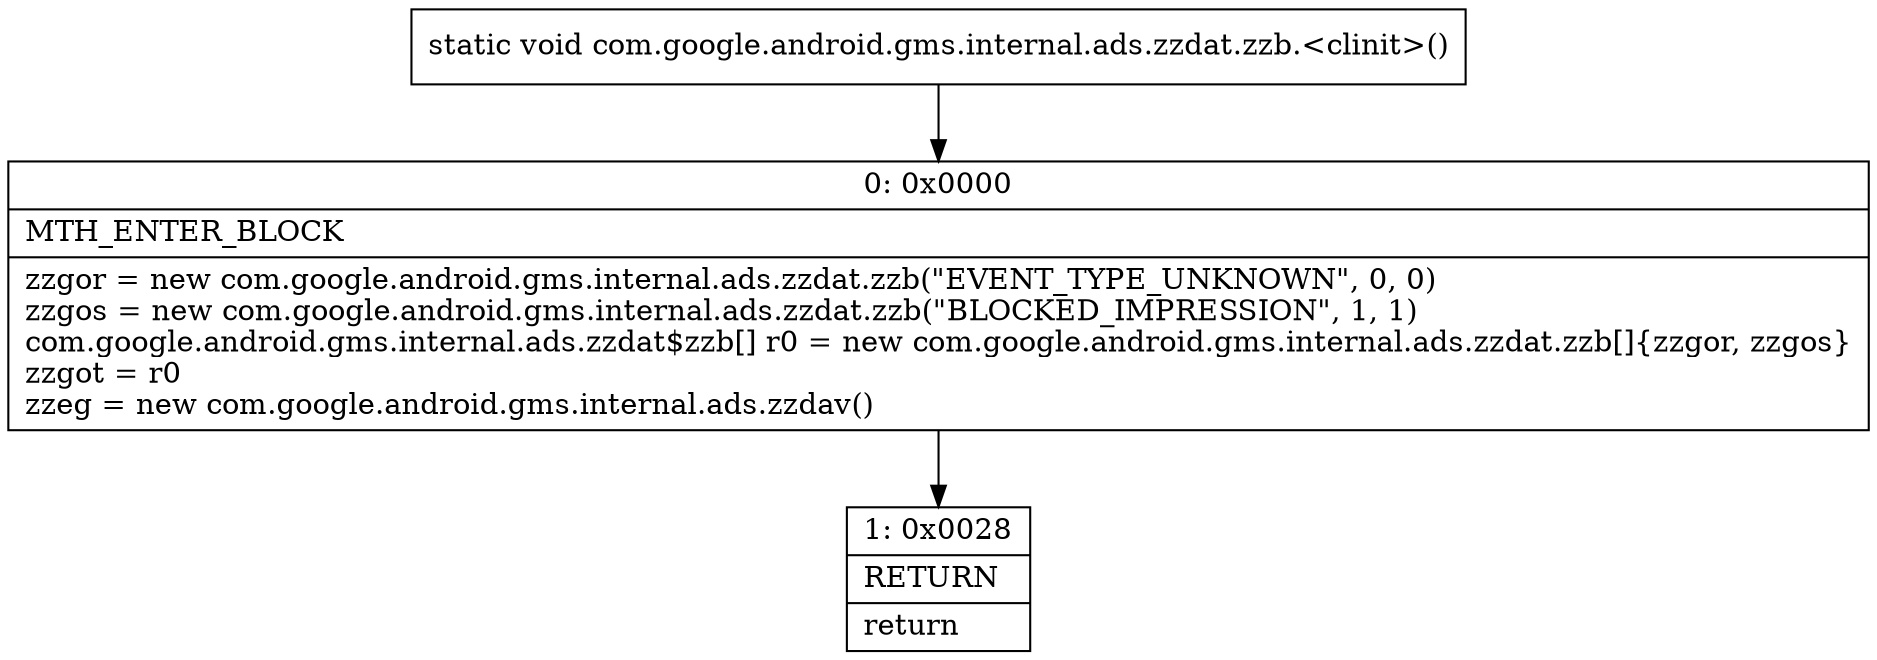 digraph "CFG forcom.google.android.gms.internal.ads.zzdat.zzb.\<clinit\>()V" {
Node_0 [shape=record,label="{0\:\ 0x0000|MTH_ENTER_BLOCK\l|zzgor = new com.google.android.gms.internal.ads.zzdat.zzb(\"EVENT_TYPE_UNKNOWN\", 0, 0)\lzzgos = new com.google.android.gms.internal.ads.zzdat.zzb(\"BLOCKED_IMPRESSION\", 1, 1)\lcom.google.android.gms.internal.ads.zzdat$zzb[] r0 = new com.google.android.gms.internal.ads.zzdat.zzb[]\{zzgor, zzgos\}\lzzgot = r0\lzzeg = new com.google.android.gms.internal.ads.zzdav()\l}"];
Node_1 [shape=record,label="{1\:\ 0x0028|RETURN\l|return\l}"];
MethodNode[shape=record,label="{static void com.google.android.gms.internal.ads.zzdat.zzb.\<clinit\>() }"];
MethodNode -> Node_0;
Node_0 -> Node_1;
}

